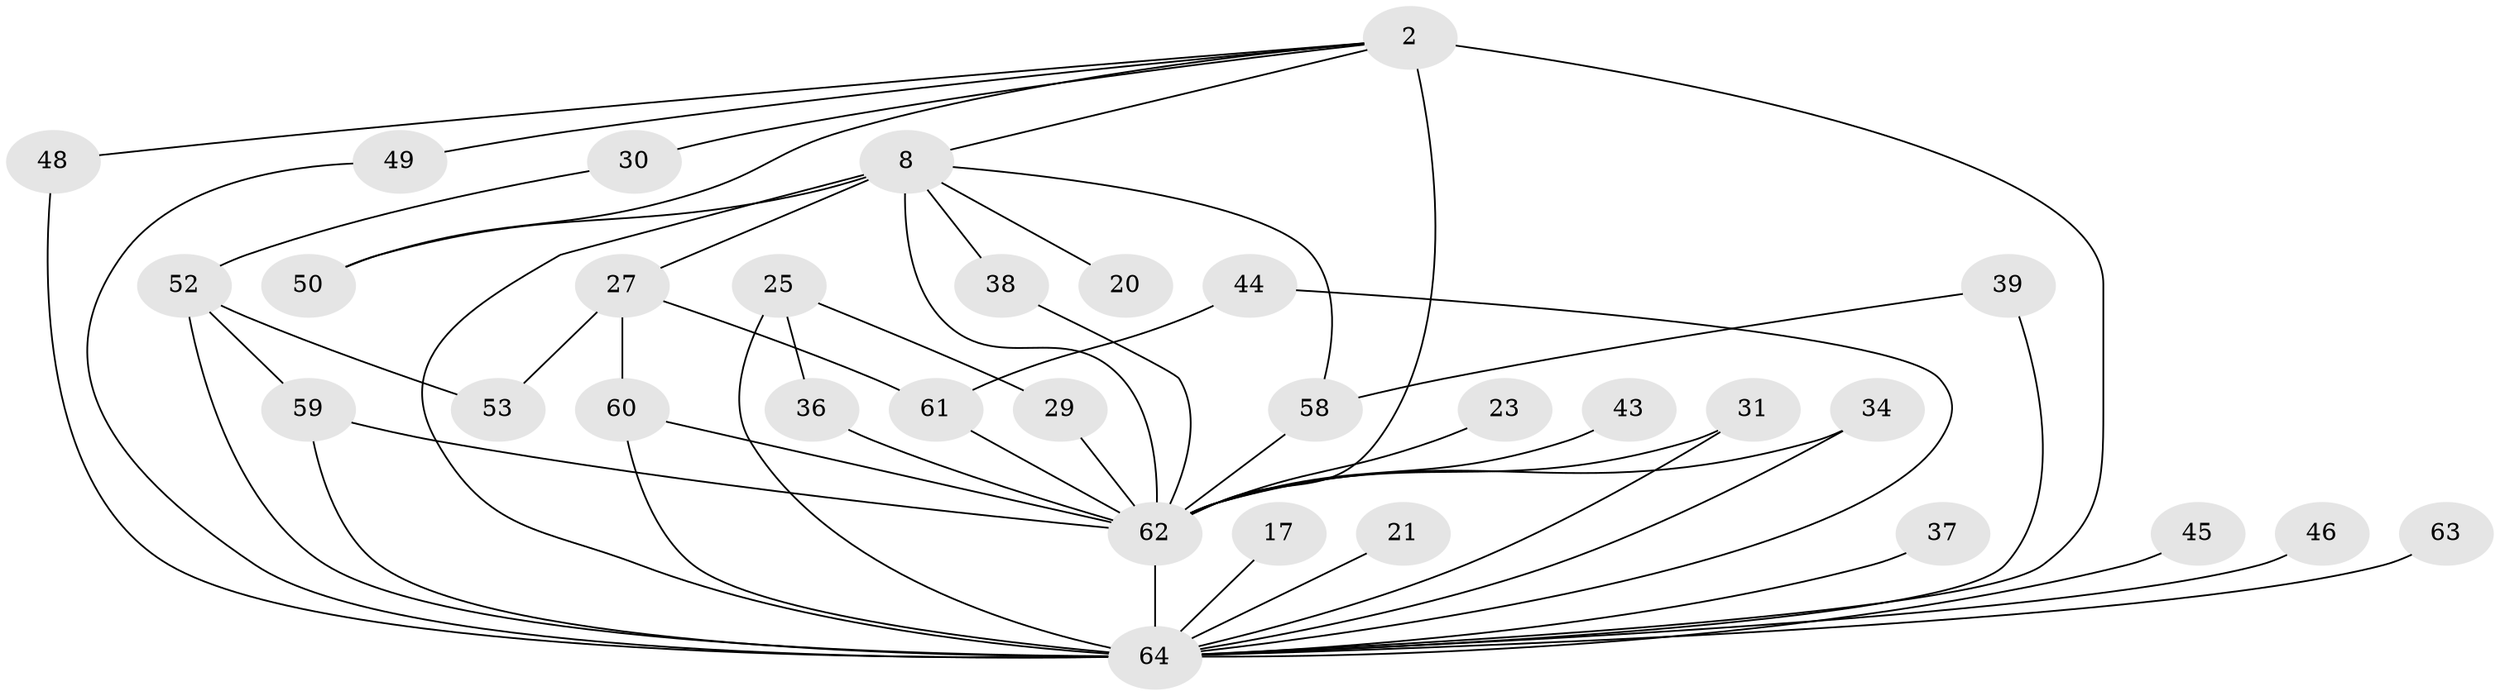 // original degree distribution, {12: 0.046875, 17: 0.03125, 18: 0.046875, 21: 0.015625, 16: 0.015625, 5: 0.0625, 6: 0.015625, 4: 0.0625, 3: 0.125, 2: 0.5625, 7: 0.015625}
// Generated by graph-tools (version 1.1) at 2025/43/03/09/25 04:43:58]
// undirected, 32 vertices, 52 edges
graph export_dot {
graph [start="1"]
  node [color=gray90,style=filled];
  2 [super="+1"];
  8 [super="+3+7"];
  17;
  20;
  21;
  23;
  25;
  27;
  29;
  30;
  31;
  34;
  36;
  37;
  38;
  39 [super="+15"];
  43;
  44;
  45;
  46;
  48;
  49 [super="+47"];
  50;
  52 [super="+19+32"];
  53 [super="+42"];
  58 [super="+54+55"];
  59 [super="+35"];
  60 [super="+13"];
  61 [super="+57"];
  62 [super="+40+18+5+26"];
  63;
  64 [super="+11+14+22+56+51+33+28"];
  2 -- 8 [weight=6];
  2 -- 30;
  2 -- 49;
  2 -- 48;
  2 -- 50;
  2 -- 64 [weight=7];
  2 -- 62 [weight=5];
  8 -- 27;
  8 -- 38;
  8 -- 50;
  8 -- 20 [weight=2];
  8 -- 62 [weight=9];
  8 -- 58 [weight=2];
  8 -- 64 [weight=17];
  17 -- 64;
  21 -- 64 [weight=2];
  23 -- 62 [weight=2];
  25 -- 29;
  25 -- 36;
  25 -- 64 [weight=2];
  27 -- 53 [weight=2];
  27 -- 60;
  27 -- 61;
  29 -- 62;
  30 -- 52;
  31 -- 62;
  31 -- 64;
  34 -- 62;
  34 -- 64;
  36 -- 62;
  37 -- 64 [weight=2];
  38 -- 62;
  39 -- 64 [weight=3];
  39 -- 58;
  43 -- 62 [weight=2];
  44 -- 61;
  44 -- 64;
  45 -- 64 [weight=2];
  46 -- 64 [weight=2];
  48 -- 64;
  49 -- 64;
  52 -- 53;
  52 -- 59;
  52 -- 64 [weight=4];
  58 -- 62;
  59 -- 62;
  59 -- 64;
  60 -- 62;
  60 -- 64 [weight=2];
  61 -- 62 [weight=3];
  62 -- 64 [weight=8];
  63 -- 64;
}
